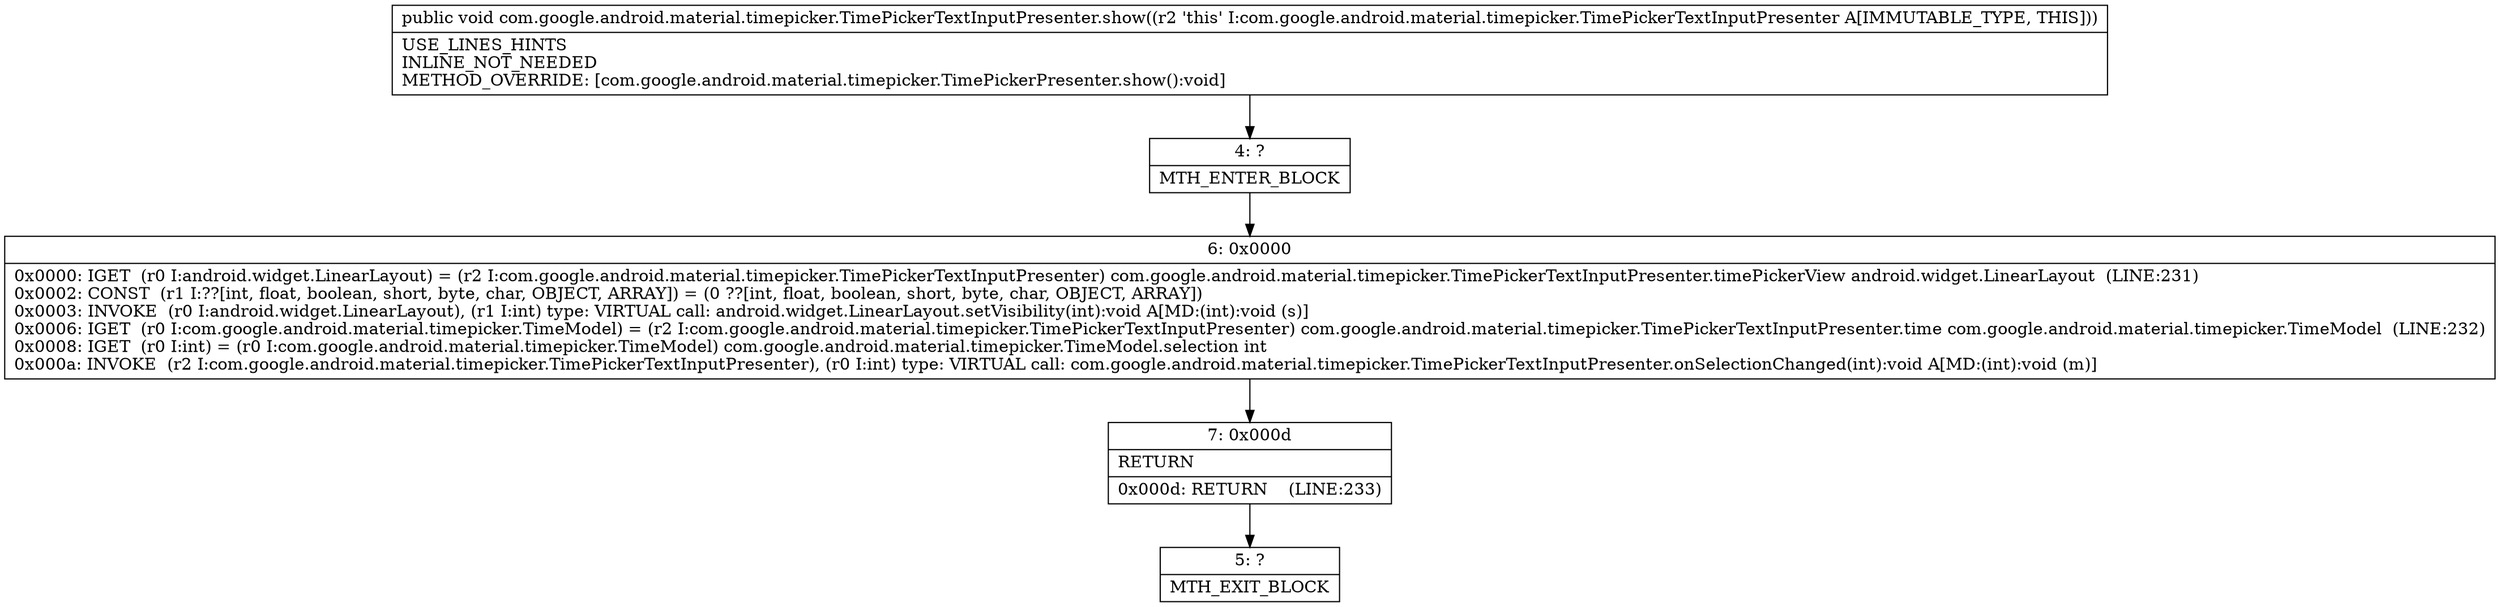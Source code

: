 digraph "CFG forcom.google.android.material.timepicker.TimePickerTextInputPresenter.show()V" {
Node_4 [shape=record,label="{4\:\ ?|MTH_ENTER_BLOCK\l}"];
Node_6 [shape=record,label="{6\:\ 0x0000|0x0000: IGET  (r0 I:android.widget.LinearLayout) = (r2 I:com.google.android.material.timepicker.TimePickerTextInputPresenter) com.google.android.material.timepicker.TimePickerTextInputPresenter.timePickerView android.widget.LinearLayout  (LINE:231)\l0x0002: CONST  (r1 I:??[int, float, boolean, short, byte, char, OBJECT, ARRAY]) = (0 ??[int, float, boolean, short, byte, char, OBJECT, ARRAY]) \l0x0003: INVOKE  (r0 I:android.widget.LinearLayout), (r1 I:int) type: VIRTUAL call: android.widget.LinearLayout.setVisibility(int):void A[MD:(int):void (s)]\l0x0006: IGET  (r0 I:com.google.android.material.timepicker.TimeModel) = (r2 I:com.google.android.material.timepicker.TimePickerTextInputPresenter) com.google.android.material.timepicker.TimePickerTextInputPresenter.time com.google.android.material.timepicker.TimeModel  (LINE:232)\l0x0008: IGET  (r0 I:int) = (r0 I:com.google.android.material.timepicker.TimeModel) com.google.android.material.timepicker.TimeModel.selection int \l0x000a: INVOKE  (r2 I:com.google.android.material.timepicker.TimePickerTextInputPresenter), (r0 I:int) type: VIRTUAL call: com.google.android.material.timepicker.TimePickerTextInputPresenter.onSelectionChanged(int):void A[MD:(int):void (m)]\l}"];
Node_7 [shape=record,label="{7\:\ 0x000d|RETURN\l|0x000d: RETURN    (LINE:233)\l}"];
Node_5 [shape=record,label="{5\:\ ?|MTH_EXIT_BLOCK\l}"];
MethodNode[shape=record,label="{public void com.google.android.material.timepicker.TimePickerTextInputPresenter.show((r2 'this' I:com.google.android.material.timepicker.TimePickerTextInputPresenter A[IMMUTABLE_TYPE, THIS]))  | USE_LINES_HINTS\lINLINE_NOT_NEEDED\lMETHOD_OVERRIDE: [com.google.android.material.timepicker.TimePickerPresenter.show():void]\l}"];
MethodNode -> Node_4;Node_4 -> Node_6;
Node_6 -> Node_7;
Node_7 -> Node_5;
}

